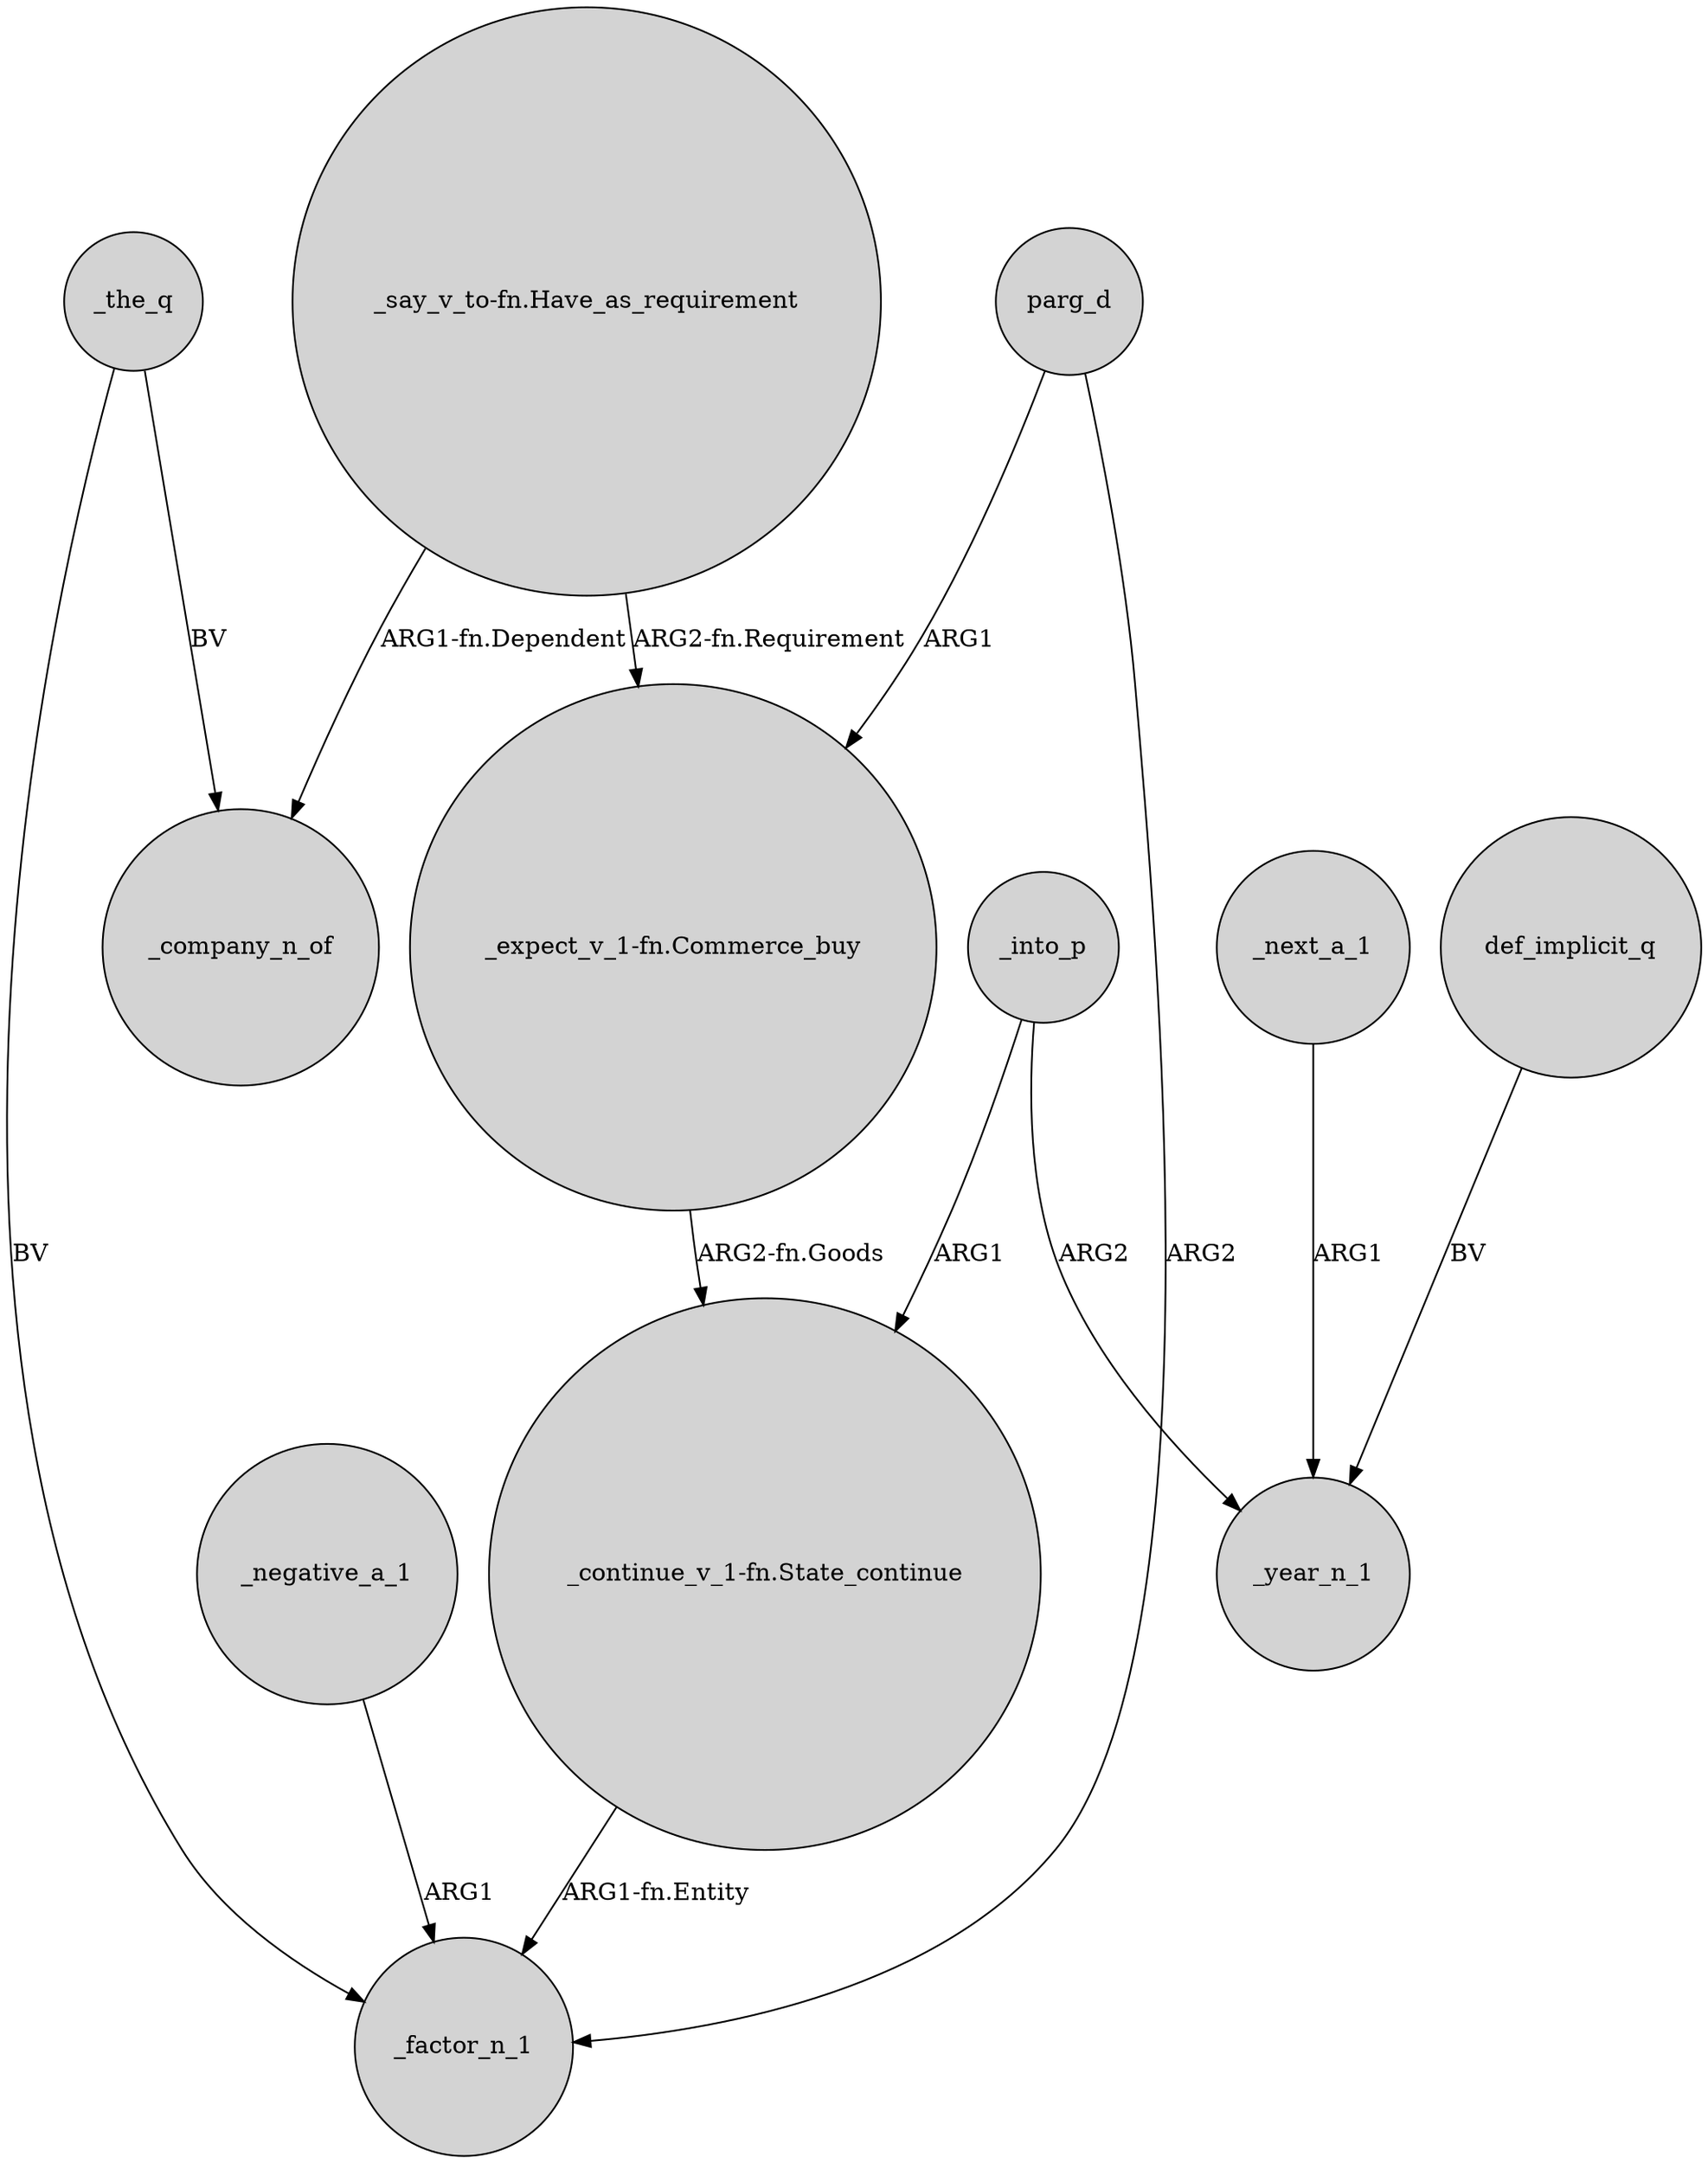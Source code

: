 digraph {
	node [shape=circle style=filled]
	_the_q -> _factor_n_1 [label=BV]
	_negative_a_1 -> _factor_n_1 [label=ARG1]
	"_continue_v_1-fn.State_continue" -> _factor_n_1 [label="ARG1-fn.Entity"]
	_next_a_1 -> _year_n_1 [label=ARG1]
	"_expect_v_1-fn.Commerce_buy" -> "_continue_v_1-fn.State_continue" [label="ARG2-fn.Goods"]
	def_implicit_q -> _year_n_1 [label=BV]
	"_say_v_to-fn.Have_as_requirement" -> "_expect_v_1-fn.Commerce_buy" [label="ARG2-fn.Requirement"]
	_into_p -> _year_n_1 [label=ARG2]
	_the_q -> _company_n_of [label=BV]
	_into_p -> "_continue_v_1-fn.State_continue" [label=ARG1]
	"_say_v_to-fn.Have_as_requirement" -> _company_n_of [label="ARG1-fn.Dependent"]
	parg_d -> "_expect_v_1-fn.Commerce_buy" [label=ARG1]
	parg_d -> _factor_n_1 [label=ARG2]
}
